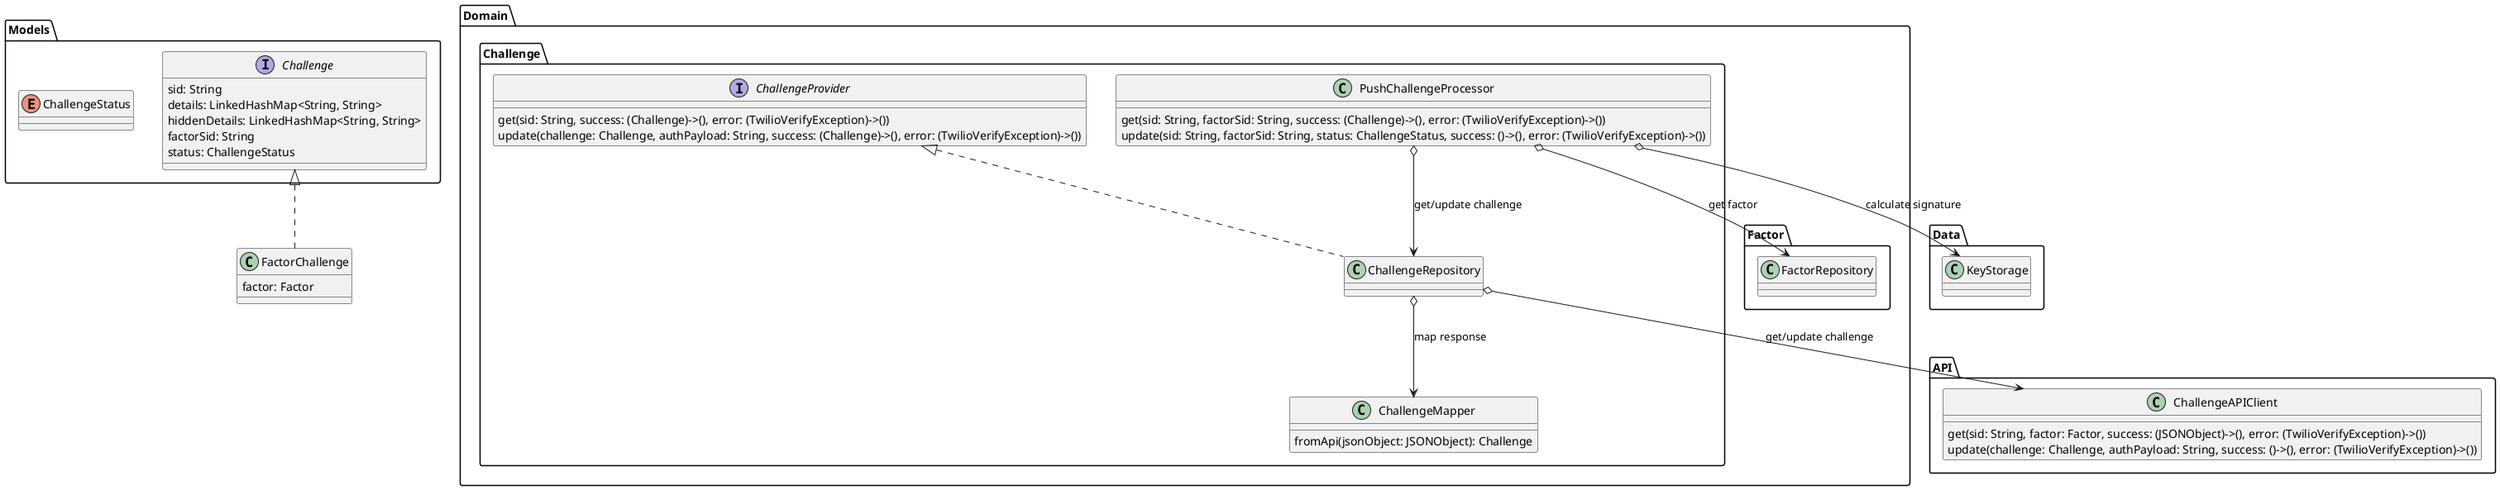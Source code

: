 @startuml Challenge
interface Models.Challenge {
    sid: String
    details: LinkedHashMap<String, String>
    hiddenDetails: LinkedHashMap<String, String>
    factorSid: String
    status: ChallengeStatus
}
class FactorChallenge implements Models.Challenge  {
    factor: Factor
}
enum Models.ChallengeStatus {

}
class Domain.Challenge.ChallengeMapper {
    fromApi(jsonObject: JSONObject): Challenge
}
class API.ChallengeAPIClient {
    get(sid: String, factor: Factor, success: (JSONObject)->(), error: (TwilioVerifyException)->())
    update(challenge: Challenge, authPayload: String, success: ()->(), error: (TwilioVerifyException)->())
}
interface Domain.Challenge.ChallengeProvider {
    get(sid: String, success: (Challenge)->(), error: (TwilioVerifyException)->())
    update(challenge: Challenge, authPayload: String, success: (Challenge)->(), error: (TwilioVerifyException)->())
}
class Domain.Challenge.ChallengeRepository implements Domain.Challenge.ChallengeProvider {

}
class Domain.Challenge.PushChallengeProcessor {
    get(sid: String, factorSid: String, success: (Challenge)->(), error: (TwilioVerifyException)->())
    update(sid: String, factorSid: String, status: ChallengeStatus, success: ()->(), error: (TwilioVerifyException)->())
}
Domain.Challenge.ChallengeRepository o--> Domain.Challenge.ChallengeMapper: map response
Domain.Challenge.ChallengeRepository o--> API.ChallengeAPIClient: get/update challenge
Domain.Challenge.PushChallengeProcessor o--> Domain.Challenge.ChallengeRepository: get/update challenge
Domain.Challenge.PushChallengeProcessor o--> Domain.Factor.FactorRepository: get factor
Domain.Challenge.PushChallengeProcessor o--> Data.KeyStorage: calculate signature
@enduml
